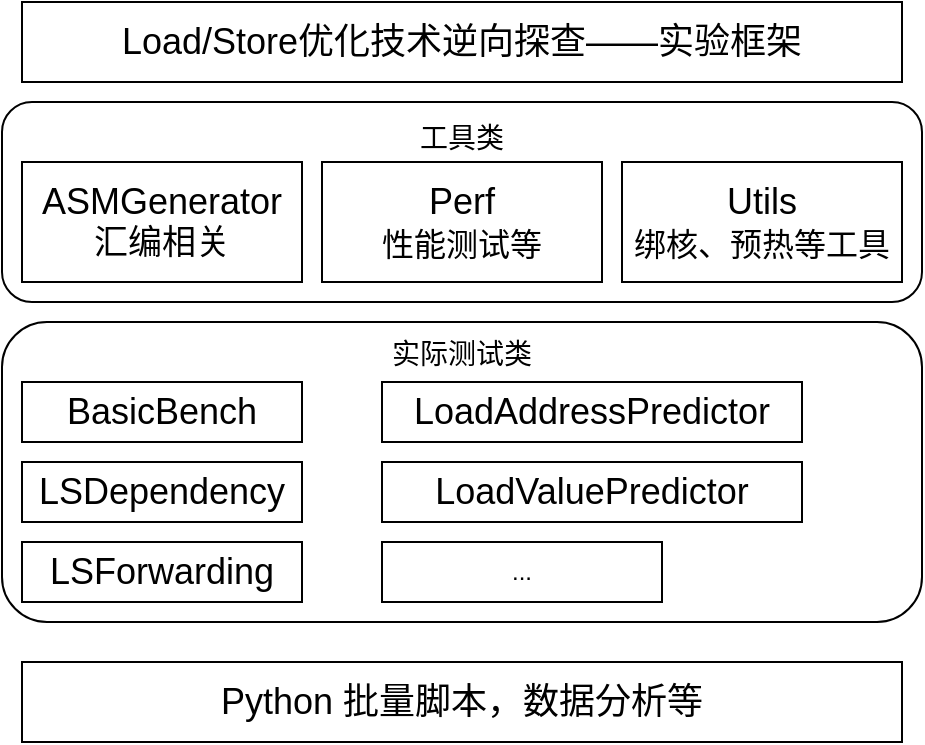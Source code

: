 <mxfile version="26.0.14">
  <diagram name="第 1 页" id="N2d8EQnb91wtyV32rCFE">
    <mxGraphModel dx="984" dy="625" grid="1" gridSize="10" guides="1" tooltips="1" connect="1" arrows="1" fold="1" page="1" pageScale="1" pageWidth="827" pageHeight="1169" math="0" shadow="0">
      <root>
        <mxCell id="0" />
        <mxCell id="1" parent="0" />
        <mxCell id="SHFSCuuUwZEexuSwmKcd-10" value="&lt;div&gt;&lt;span style=&quot;font-size: 14px;&quot;&gt;实际测试类&lt;/span&gt;&lt;/div&gt;&lt;div&gt;&lt;span style=&quot;font-size: 14px;&quot;&gt;&lt;br&gt;&lt;/span&gt;&lt;/div&gt;&lt;div&gt;&lt;br&gt;&lt;/div&gt;&lt;div&gt;&lt;br&gt;&lt;/div&gt;&lt;div&gt;&lt;br&gt;&lt;/div&gt;&lt;div&gt;&lt;br&gt;&lt;/div&gt;&lt;div&gt;&lt;br&gt;&lt;/div&gt;&lt;div&gt;&lt;br&gt;&lt;/div&gt;&lt;div&gt;&lt;br&gt;&lt;/div&gt;" style="rounded=1;whiteSpace=wrap;html=1;fillColor=none;" vertex="1" parent="1">
          <mxGeometry x="70" y="280" width="460" height="150" as="geometry" />
        </mxCell>
        <mxCell id="SHFSCuuUwZEexuSwmKcd-1" value="&lt;font style=&quot;font-size: 18px;&quot;&gt;Load/Store优化技术逆向探查——实验框架&lt;/font&gt;" style="rounded=0;whiteSpace=wrap;html=1;" vertex="1" parent="1">
          <mxGeometry x="80" y="120" width="440" height="40" as="geometry" />
        </mxCell>
        <mxCell id="SHFSCuuUwZEexuSwmKcd-2" value="&lt;font style=&quot;font-size: 18px;&quot;&gt;ASMGenerator&lt;/font&gt;&lt;div&gt;&lt;font style=&quot;font-size: 17px;&quot;&gt;汇编相关&lt;/font&gt;&lt;/div&gt;" style="rounded=0;whiteSpace=wrap;html=1;" vertex="1" parent="1">
          <mxGeometry x="80" y="200" width="140" height="60" as="geometry" />
        </mxCell>
        <mxCell id="SHFSCuuUwZEexuSwmKcd-3" value="&lt;font style=&quot;font-size: 18px;&quot;&gt;Perf&lt;/font&gt;&lt;div&gt;&lt;font style=&quot;font-size: 16px;&quot;&gt;性能测试等&lt;/font&gt;&lt;/div&gt;" style="rounded=0;whiteSpace=wrap;html=1;" vertex="1" parent="1">
          <mxGeometry x="230" y="200" width="140" height="60" as="geometry" />
        </mxCell>
        <mxCell id="SHFSCuuUwZEexuSwmKcd-4" value="&lt;span style=&quot;font-size: 18px;&quot;&gt;LSDependency&lt;/span&gt;" style="rounded=0;whiteSpace=wrap;html=1;" vertex="1" parent="1">
          <mxGeometry x="80" y="350" width="140" height="30" as="geometry" />
        </mxCell>
        <mxCell id="SHFSCuuUwZEexuSwmKcd-5" value="&lt;span style=&quot;font-size: 18px;&quot;&gt;LSForwarding&lt;/span&gt;" style="rounded=0;whiteSpace=wrap;html=1;" vertex="1" parent="1">
          <mxGeometry x="80" y="390" width="140" height="30" as="geometry" />
        </mxCell>
        <mxCell id="SHFSCuuUwZEexuSwmKcd-6" value="&lt;span style=&quot;font-size: 18px;&quot;&gt;BasicBench&lt;/span&gt;" style="rounded=0;whiteSpace=wrap;html=1;" vertex="1" parent="1">
          <mxGeometry x="80" y="310" width="140" height="30" as="geometry" />
        </mxCell>
        <mxCell id="SHFSCuuUwZEexuSwmKcd-7" value="&lt;font style=&quot;font-size: 18px;&quot;&gt;Utils&lt;/font&gt;&lt;div&gt;&lt;font style=&quot;font-size: 16px;&quot;&gt;绑核、预热等工具&lt;/font&gt;&lt;/div&gt;" style="rounded=0;whiteSpace=wrap;html=1;" vertex="1" parent="1">
          <mxGeometry x="380" y="200" width="140" height="60" as="geometry" />
        </mxCell>
        <mxCell id="SHFSCuuUwZEexuSwmKcd-8" value="&lt;span style=&quot;font-size: 18px;&quot;&gt;Python 批量脚本，数据分析等&lt;/span&gt;" style="rounded=0;whiteSpace=wrap;html=1;" vertex="1" parent="1">
          <mxGeometry x="80" y="450" width="440" height="40" as="geometry" />
        </mxCell>
        <mxCell id="SHFSCuuUwZEexuSwmKcd-9" value="&lt;div&gt;&lt;font style=&quot;font-size: 14px;&quot;&gt;工具类&lt;/font&gt;&lt;/div&gt;&lt;div&gt;&lt;font style=&quot;font-size: 14px;&quot;&gt;&lt;br&gt;&lt;/font&gt;&lt;/div&gt;&lt;div&gt;&lt;font style=&quot;font-size: 14px;&quot;&gt;&lt;br&gt;&lt;/font&gt;&lt;/div&gt;&lt;div&gt;&lt;font style=&quot;font-size: 14px;&quot;&gt;&lt;br&gt;&lt;/font&gt;&lt;/div&gt;&lt;div&gt;&lt;br&gt;&lt;/div&gt;" style="rounded=1;whiteSpace=wrap;html=1;fillColor=none;" vertex="1" parent="1">
          <mxGeometry x="70" y="170" width="460" height="100" as="geometry" />
        </mxCell>
        <mxCell id="SHFSCuuUwZEexuSwmKcd-11" value="..." style="rounded=0;whiteSpace=wrap;html=1;" vertex="1" parent="1">
          <mxGeometry x="260" y="390" width="140" height="30" as="geometry" />
        </mxCell>
        <mxCell id="SHFSCuuUwZEexuSwmKcd-12" value="&lt;span style=&quot;font-size: 18px;&quot;&gt;LoadAddressPredictor&lt;/span&gt;" style="rounded=0;whiteSpace=wrap;html=1;" vertex="1" parent="1">
          <mxGeometry x="260" y="310" width="210" height="30" as="geometry" />
        </mxCell>
        <mxCell id="SHFSCuuUwZEexuSwmKcd-13" value="&lt;span style=&quot;font-size: 18px;&quot;&gt;LoadValuePredictor&lt;/span&gt;" style="rounded=0;whiteSpace=wrap;html=1;" vertex="1" parent="1">
          <mxGeometry x="260" y="350" width="210" height="30" as="geometry" />
        </mxCell>
      </root>
    </mxGraphModel>
  </diagram>
</mxfile>
